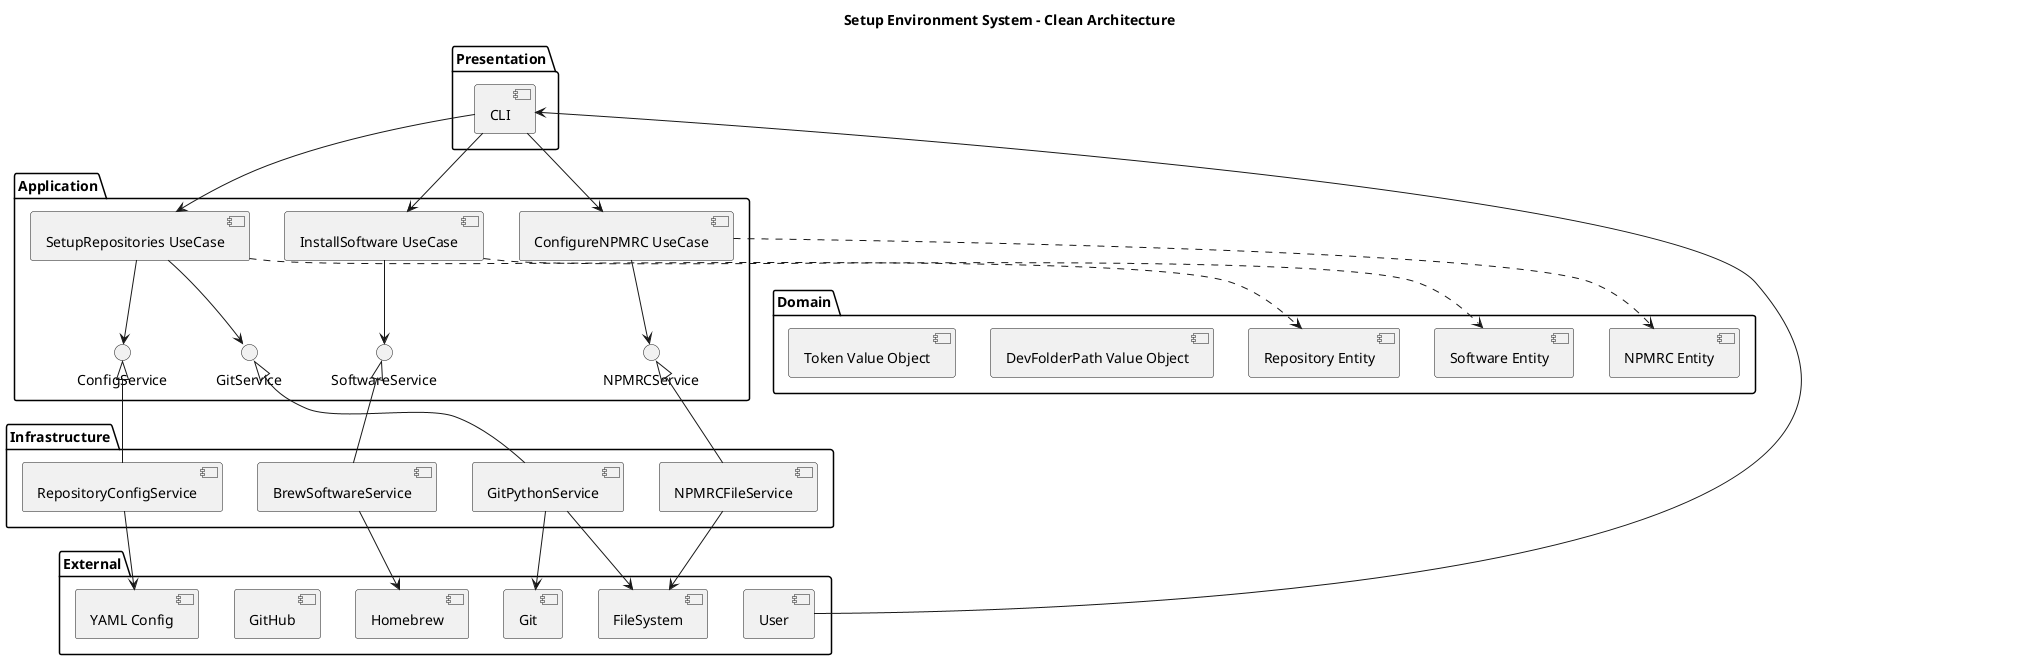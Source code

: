 @startuml
title Setup Environment System - Clean Architecture

' External Layer
package "External" {
  [User]
  [FileSystem]
  [Homebrew]
  [Git]
  [GitHub]
  [YAML Config]
}

' Presentation Layer
package "Presentation" {
  [CLI]
}

' Application Layer  
package "Application" {
  [SetupRepositories UseCase]
  [InstallSoftware UseCase]
  [ConfigureNPMRC UseCase]
  
  interface GitService
  interface SoftwareService
  interface NPMRCService
  interface ConfigService
}

' Domain Layer
package "Domain" {
  [Repository Entity]
  [Software Entity]
  [NPMRC Entity]
  [DevFolderPath Value Object]
  [Token Value Object]
}

' Infrastructure Layer
package "Infrastructure" {
  [GitPythonService]
  [BrewSoftwareService]
  [NPMRCFileService]
  [RepositoryConfigService]
}

' Connections
User --> CLI
CLI --> [SetupRepositories UseCase]
CLI --> [InstallSoftware UseCase]
CLI --> [ConfigureNPMRC UseCase]

[SetupRepositories UseCase] --> GitService
[InstallSoftware UseCase] --> SoftwareService
[ConfigureNPMRC UseCase] --> NPMRCService
[SetupRepositories UseCase] --> ConfigService

GitService <|-- GitPythonService
SoftwareService <|-- BrewSoftwareService
NPMRCService <|-- NPMRCFileService
ConfigService <|-- RepositoryConfigService

GitPythonService --> Git
GitPythonService --> FileSystem
BrewSoftwareService --> Homebrew
NPMRCFileService --> FileSystem
RepositoryConfigService --> [YAML Config]

[SetupRepositories UseCase] ..> [Repository Entity]
[InstallSoftware UseCase] ..> [Software Entity]
[ConfigureNPMRC UseCase] ..> [NPMRC Entity]

@enduml